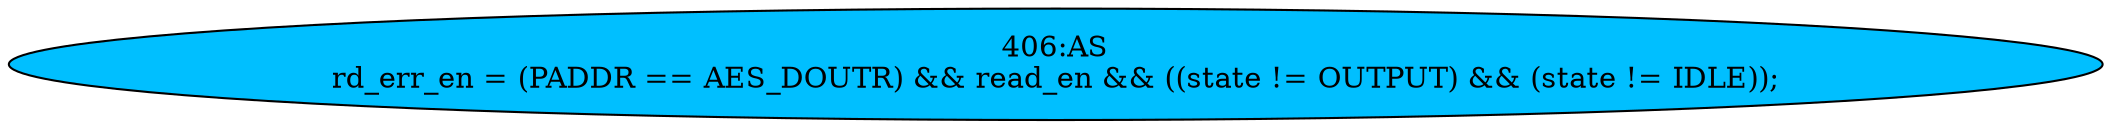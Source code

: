 strict digraph "" {
	node [label="\N"];
	"406:AS"	 [ast="<pyverilog.vparser.ast.Assign object at 0x7f79abcb1d50>",
		def_var="['rd_err_en']",
		fillcolor=deepskyblue,
		label="406:AS
rd_err_en = (PADDR == AES_DOUTR) && read_en && ((state != OUTPUT) && (state != IDLE));",
		statements="[]",
		style=filled,
		typ=Assign,
		use_var="['PADDR', 'AES_DOUTR', 'read_en', 'state', 'OUTPUT', 'state', 'IDLE']"];
}
